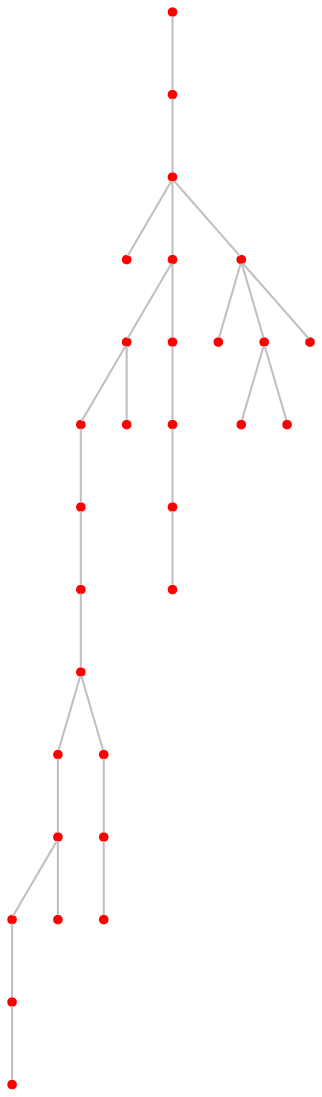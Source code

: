 graph {
	1 [color=red shape=point]
	6 [color=red shape=point]
	1 -- 6 [color=gray]
	3 [color=red shape=point]
	6 -- 3 [color=gray]
	25 [color=red shape=point]
	3 -- 25 [color=gray]
	0 [color=red shape=point]
	3 -- 0 [color=gray]
	5 [color=red shape=point]
	0 -- 5 [color=gray]
	4 [color=red shape=point]
	5 -- 4 [color=gray]
	14 [color=red shape=point]
	4 -- 14 [color=gray]
	2 [color=red shape=point]
	14 -- 2 [color=gray]
	8 [color=red shape=point]
	2 -- 8 [color=gray]
	12 [color=red shape=point]
	8 -- 12 [color=gray]
	9 [color=red shape=point]
	12 -- 9 [color=gray]
	27 [color=red shape=point]
	9 -- 27 [color=gray]
	24 [color=red shape=point]
	27 -- 24 [color=gray]
	29 [color=red shape=point]
	24 -- 29 [color=gray]
	23 [color=red shape=point]
	9 -- 23 [color=gray]
	16 [color=red shape=point]
	8 -- 16 [color=gray]
	10 [color=red shape=point]
	16 -- 10 [color=gray]
	28 [color=red shape=point]
	10 -- 28 [color=gray]
	11 [color=red shape=point]
	5 -- 11 [color=gray]
	19 [color=red shape=point]
	0 -- 19 [color=gray]
	21 [color=red shape=point]
	19 -- 21 [color=gray]
	15 [color=red shape=point]
	21 -- 15 [color=gray]
	18 [color=red shape=point]
	15 -- 18 [color=gray]
	7 [color=red shape=point]
	3 -- 7 [color=gray]
	13 [color=red shape=point]
	7 -- 13 [color=gray]
	17 [color=red shape=point]
	7 -- 17 [color=gray]
	26 [color=red shape=point]
	17 -- 26 [color=gray]
	20 [color=red shape=point]
	17 -- 20 [color=gray]
	22 [color=red shape=point]
	7 -- 22 [color=gray]
}
